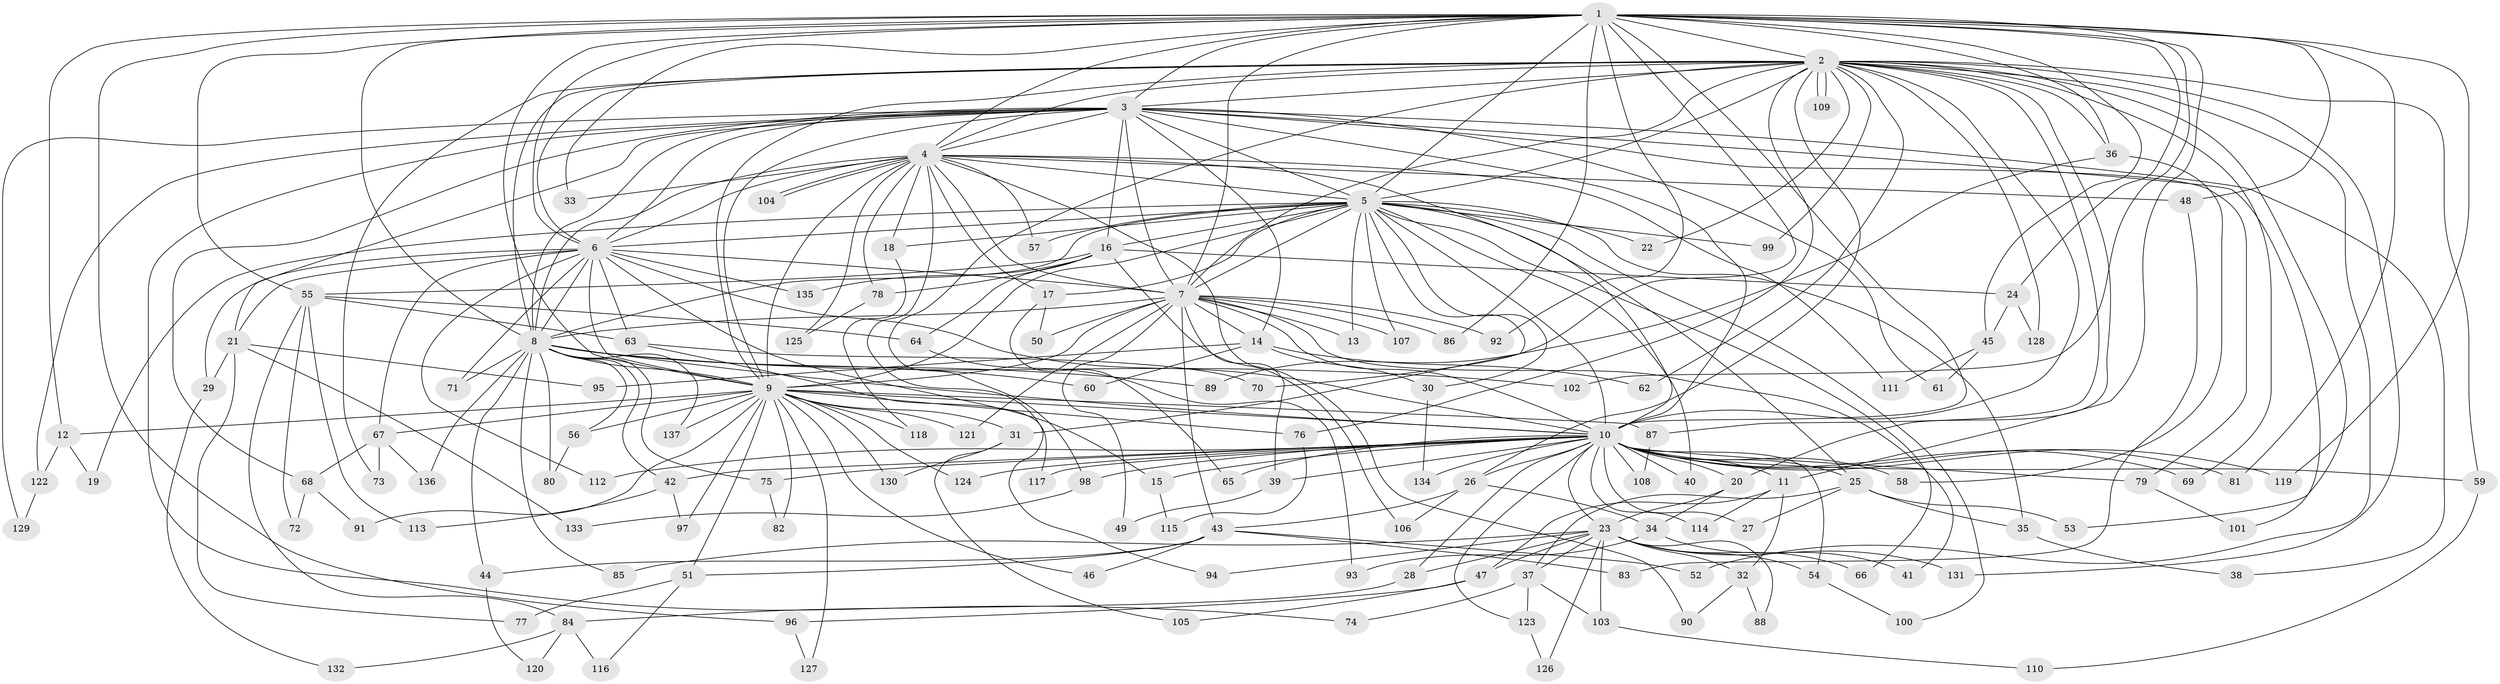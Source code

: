// Generated by graph-tools (version 1.1) at 2025/49/03/09/25 03:49:39]
// undirected, 137 vertices, 299 edges
graph export_dot {
graph [start="1"]
  node [color=gray90,style=filled];
  1;
  2;
  3;
  4;
  5;
  6;
  7;
  8;
  9;
  10;
  11;
  12;
  13;
  14;
  15;
  16;
  17;
  18;
  19;
  20;
  21;
  22;
  23;
  24;
  25;
  26;
  27;
  28;
  29;
  30;
  31;
  32;
  33;
  34;
  35;
  36;
  37;
  38;
  39;
  40;
  41;
  42;
  43;
  44;
  45;
  46;
  47;
  48;
  49;
  50;
  51;
  52;
  53;
  54;
  55;
  56;
  57;
  58;
  59;
  60;
  61;
  62;
  63;
  64;
  65;
  66;
  67;
  68;
  69;
  70;
  71;
  72;
  73;
  74;
  75;
  76;
  77;
  78;
  79;
  80;
  81;
  82;
  83;
  84;
  85;
  86;
  87;
  88;
  89;
  90;
  91;
  92;
  93;
  94;
  95;
  96;
  97;
  98;
  99;
  100;
  101;
  102;
  103;
  104;
  105;
  106;
  107;
  108;
  109;
  110;
  111;
  112;
  113;
  114;
  115;
  116;
  117;
  118;
  119;
  120;
  121;
  122;
  123;
  124;
  125;
  126;
  127;
  128;
  129;
  130;
  131;
  132;
  133;
  134;
  135;
  136;
  137;
  1 -- 2;
  1 -- 3;
  1 -- 4;
  1 -- 5;
  1 -- 6;
  1 -- 7;
  1 -- 8;
  1 -- 9;
  1 -- 10;
  1 -- 11;
  1 -- 12;
  1 -- 24;
  1 -- 33;
  1 -- 36;
  1 -- 45;
  1 -- 48;
  1 -- 55;
  1 -- 70;
  1 -- 81;
  1 -- 86;
  1 -- 92;
  1 -- 96;
  1 -- 102;
  1 -- 119;
  2 -- 3;
  2 -- 4;
  2 -- 5;
  2 -- 6;
  2 -- 7;
  2 -- 8;
  2 -- 9;
  2 -- 10;
  2 -- 20;
  2 -- 22;
  2 -- 26;
  2 -- 36;
  2 -- 52;
  2 -- 53;
  2 -- 59;
  2 -- 62;
  2 -- 69;
  2 -- 73;
  2 -- 76;
  2 -- 87;
  2 -- 98;
  2 -- 99;
  2 -- 109;
  2 -- 109;
  2 -- 128;
  2 -- 131;
  3 -- 4;
  3 -- 5;
  3 -- 6;
  3 -- 7;
  3 -- 8;
  3 -- 9;
  3 -- 10;
  3 -- 14;
  3 -- 16;
  3 -- 21;
  3 -- 38;
  3 -- 61;
  3 -- 68;
  3 -- 74;
  3 -- 79;
  3 -- 101;
  3 -- 122;
  3 -- 129;
  4 -- 5;
  4 -- 6;
  4 -- 7;
  4 -- 8;
  4 -- 9;
  4 -- 10;
  4 -- 17;
  4 -- 18;
  4 -- 33;
  4 -- 48;
  4 -- 57;
  4 -- 78;
  4 -- 90;
  4 -- 94;
  4 -- 104;
  4 -- 104;
  4 -- 111;
  4 -- 125;
  5 -- 6;
  5 -- 7;
  5 -- 8;
  5 -- 9;
  5 -- 10;
  5 -- 13;
  5 -- 16;
  5 -- 17;
  5 -- 18;
  5 -- 19;
  5 -- 22;
  5 -- 25;
  5 -- 30;
  5 -- 31;
  5 -- 35;
  5 -- 40;
  5 -- 57;
  5 -- 66;
  5 -- 99;
  5 -- 100;
  5 -- 107;
  6 -- 7;
  6 -- 8;
  6 -- 9;
  6 -- 10;
  6 -- 15;
  6 -- 21;
  6 -- 29;
  6 -- 63;
  6 -- 67;
  6 -- 71;
  6 -- 112;
  6 -- 135;
  7 -- 8;
  7 -- 9;
  7 -- 10;
  7 -- 13;
  7 -- 14;
  7 -- 39;
  7 -- 41;
  7 -- 43;
  7 -- 49;
  7 -- 50;
  7 -- 86;
  7 -- 92;
  7 -- 107;
  7 -- 121;
  8 -- 9;
  8 -- 10;
  8 -- 42;
  8 -- 44;
  8 -- 56;
  8 -- 60;
  8 -- 71;
  8 -- 75;
  8 -- 80;
  8 -- 85;
  8 -- 89;
  8 -- 102;
  8 -- 136;
  8 -- 137;
  9 -- 10;
  9 -- 12;
  9 -- 31;
  9 -- 46;
  9 -- 51;
  9 -- 56;
  9 -- 67;
  9 -- 76;
  9 -- 82;
  9 -- 87;
  9 -- 91;
  9 -- 97;
  9 -- 118;
  9 -- 121;
  9 -- 124;
  9 -- 127;
  9 -- 130;
  9 -- 137;
  10 -- 11;
  10 -- 15;
  10 -- 20;
  10 -- 23;
  10 -- 25;
  10 -- 26;
  10 -- 27;
  10 -- 28;
  10 -- 39;
  10 -- 40;
  10 -- 42;
  10 -- 54;
  10 -- 58;
  10 -- 59;
  10 -- 65;
  10 -- 69;
  10 -- 75;
  10 -- 79;
  10 -- 81;
  10 -- 98;
  10 -- 108;
  10 -- 112;
  10 -- 114;
  10 -- 117;
  10 -- 119;
  10 -- 123;
  10 -- 124;
  10 -- 134;
  11 -- 32;
  11 -- 47;
  11 -- 114;
  12 -- 19;
  12 -- 122;
  14 -- 30;
  14 -- 60;
  14 -- 62;
  14 -- 95;
  15 -- 115;
  16 -- 24;
  16 -- 55;
  16 -- 64;
  16 -- 78;
  16 -- 106;
  16 -- 135;
  17 -- 50;
  17 -- 65;
  18 -- 118;
  20 -- 23;
  20 -- 34;
  21 -- 29;
  21 -- 77;
  21 -- 95;
  21 -- 133;
  23 -- 28;
  23 -- 32;
  23 -- 37;
  23 -- 47;
  23 -- 54;
  23 -- 66;
  23 -- 85;
  23 -- 88;
  23 -- 94;
  23 -- 103;
  23 -- 126;
  23 -- 131;
  24 -- 45;
  24 -- 128;
  25 -- 27;
  25 -- 35;
  25 -- 37;
  25 -- 53;
  26 -- 34;
  26 -- 43;
  26 -- 106;
  28 -- 84;
  29 -- 132;
  30 -- 134;
  31 -- 105;
  31 -- 130;
  32 -- 88;
  32 -- 90;
  34 -- 41;
  34 -- 93;
  35 -- 38;
  36 -- 58;
  36 -- 89;
  37 -- 74;
  37 -- 103;
  37 -- 123;
  39 -- 49;
  42 -- 97;
  42 -- 113;
  43 -- 44;
  43 -- 46;
  43 -- 51;
  43 -- 52;
  43 -- 83;
  44 -- 120;
  45 -- 61;
  45 -- 111;
  47 -- 96;
  47 -- 105;
  48 -- 83;
  51 -- 77;
  51 -- 116;
  54 -- 100;
  55 -- 63;
  55 -- 64;
  55 -- 72;
  55 -- 84;
  55 -- 113;
  56 -- 80;
  59 -- 110;
  63 -- 70;
  63 -- 117;
  64 -- 93;
  67 -- 68;
  67 -- 73;
  67 -- 136;
  68 -- 72;
  68 -- 91;
  75 -- 82;
  76 -- 115;
  78 -- 125;
  79 -- 101;
  84 -- 116;
  84 -- 120;
  84 -- 132;
  87 -- 108;
  96 -- 127;
  98 -- 133;
  103 -- 110;
  122 -- 129;
  123 -- 126;
}
